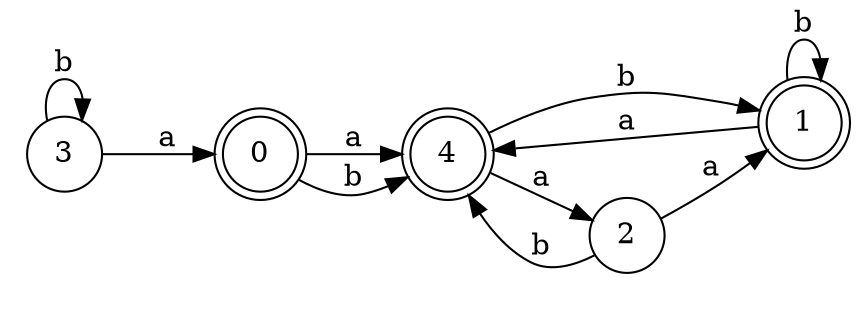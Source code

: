 digraph n4_7 {
__start0 [label="" shape="none"];

rankdir=LR;
size="8,5";

s0 [style="rounded,filled", color="black", fillcolor="white" shape="doublecircle", label="0"];
s1 [style="rounded,filled", color="black", fillcolor="white" shape="doublecircle", label="1"];
s2 [style="filled", color="black", fillcolor="white" shape="circle", label="2"];
s3 [style="filled", color="black", fillcolor="white" shape="circle", label="3"];
s4 [style="rounded,filled", color="black", fillcolor="white" shape="doublecircle", label="4"];
s0 -> s4 [label="a"];
s0 -> s4 [label="b"];
s1 -> s4 [label="a"];
s1 -> s1 [label="b"];
s2 -> s1 [label="a"];
s2 -> s4 [label="b"];
s3 -> s0 [label="a"];
s3 -> s3 [label="b"];
s4 -> s2 [label="a"];
s4 -> s1 [label="b"];

}